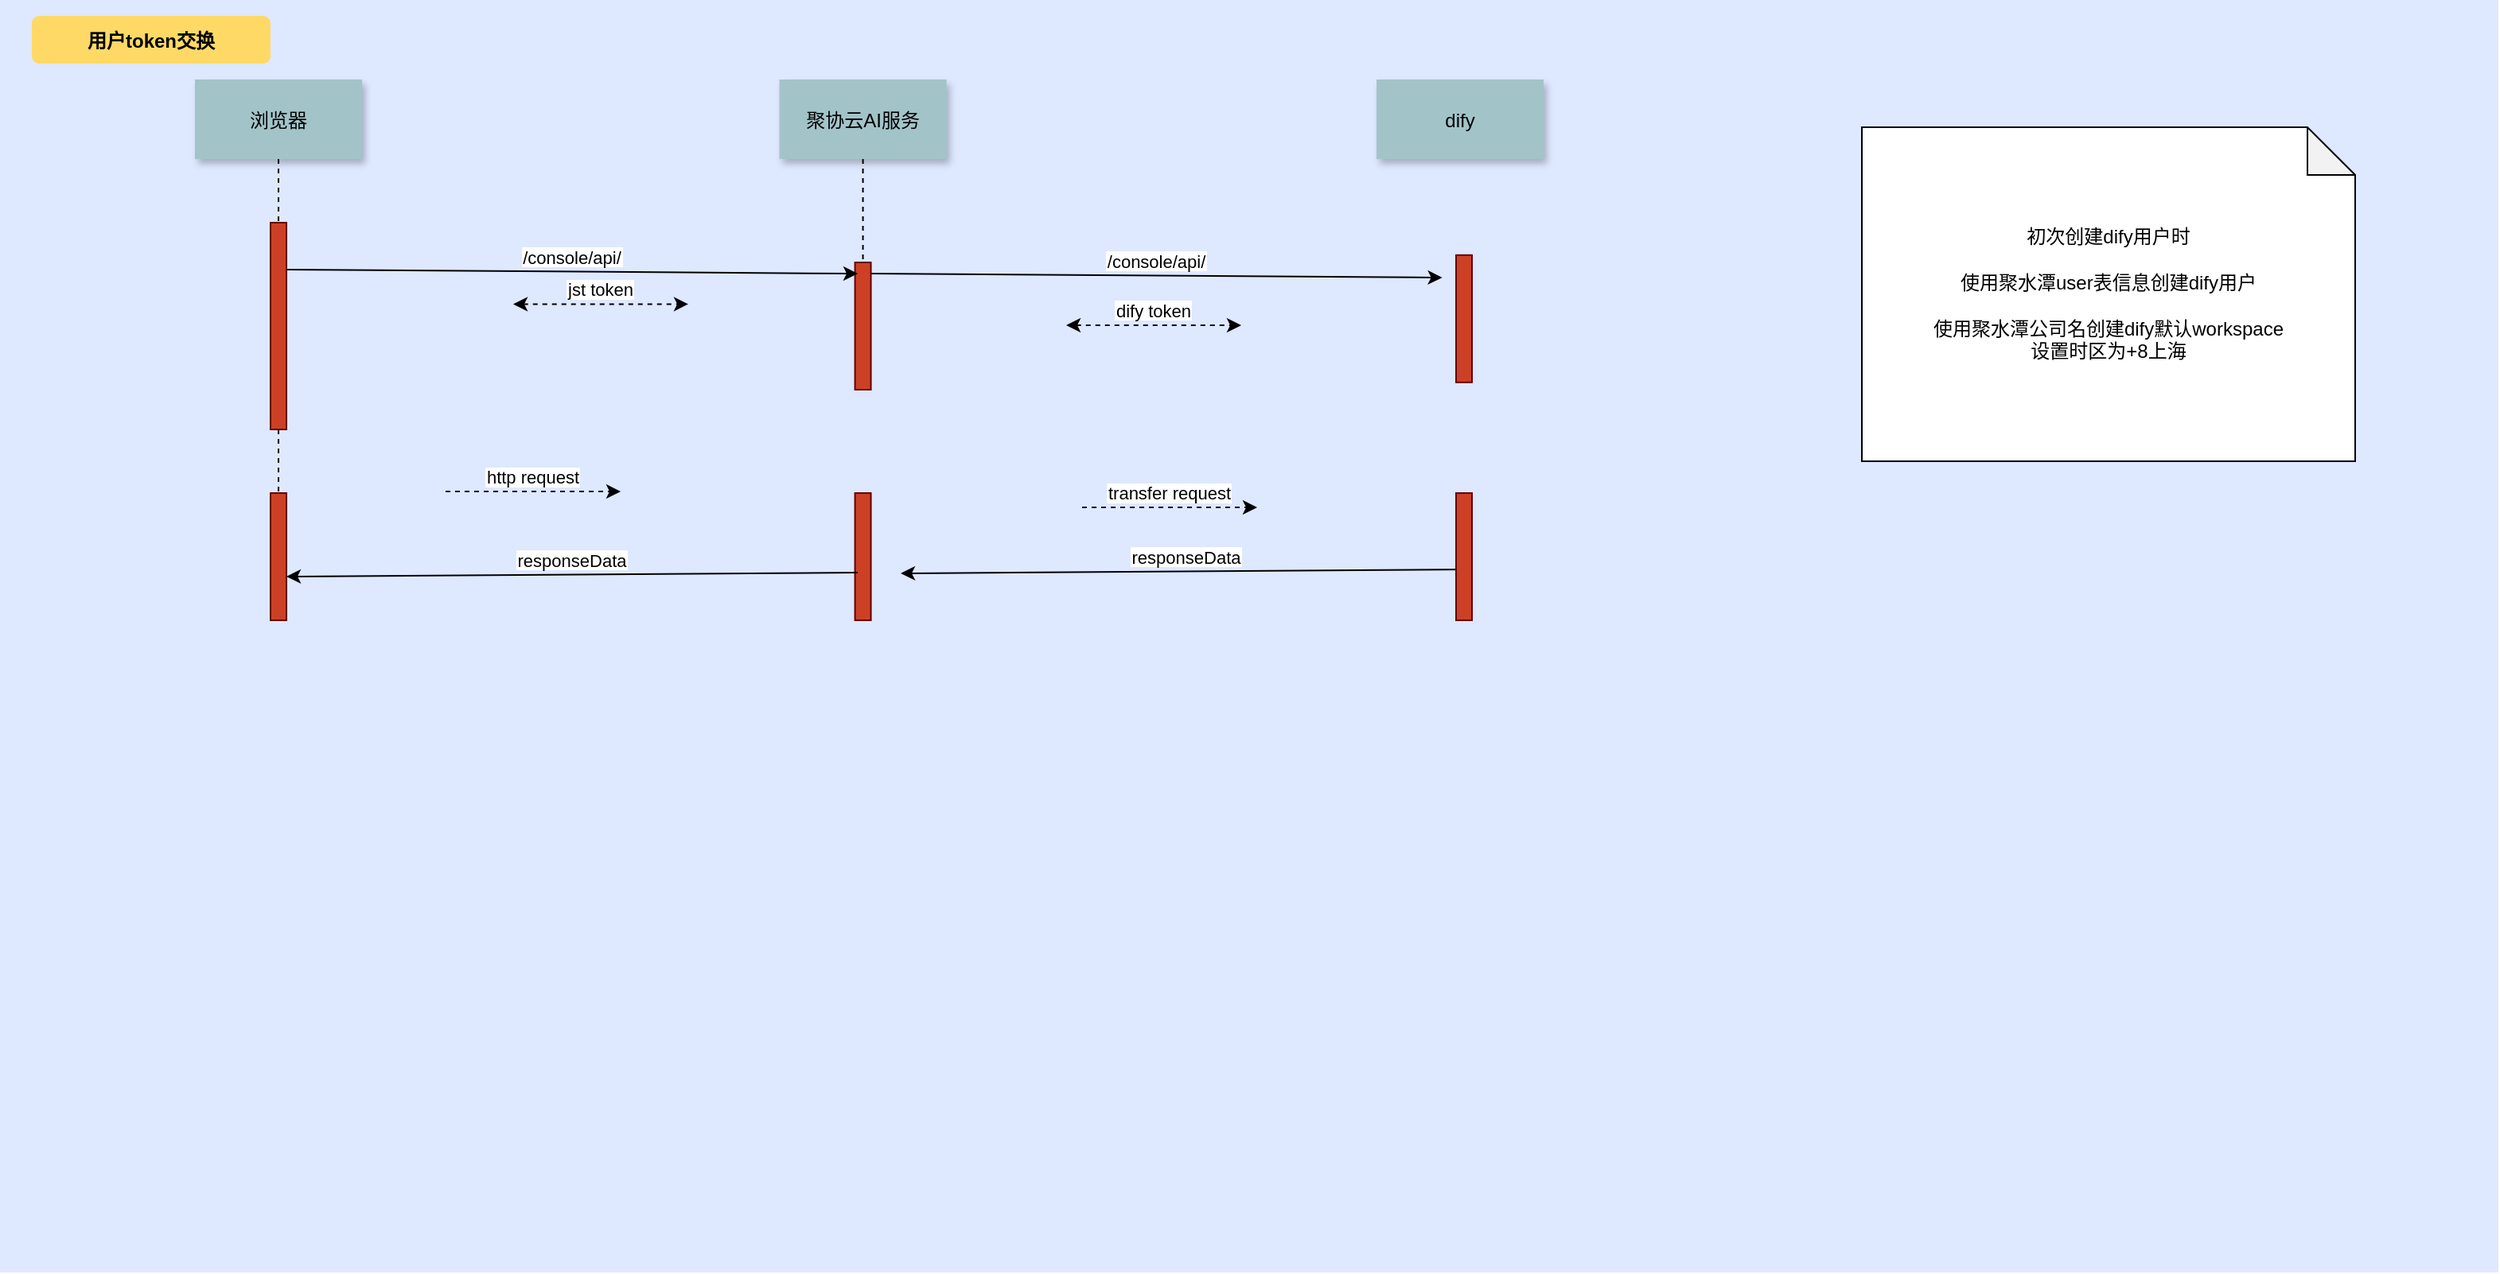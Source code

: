 <mxfile version="24.9.1">
  <diagram name="Page-1" id="9361dd3d-8414-5efd-6122-117bd74ce7a7">
    <mxGraphModel dx="993" dy="523" grid="1" gridSize="10" guides="1" tooltips="1" connect="1" arrows="1" fold="1" page="0" pageScale="1.5" pageWidth="826" pageHeight="1169" background="none" math="0" shadow="0">
      <root>
        <mxCell id="0" />
        <mxCell id="1" parent="0" />
        <mxCell id="69" value="" style="fillColor=#DEE8FF;strokeColor=none;flipH=0;" parent="1" vertex="1">
          <mxGeometry x="30" y="10" width="1570" height="800" as="geometry" />
        </mxCell>
        <mxCell id="2" value="" style="fillColor=#CC4125;strokeColor=#660000" parent="1" vertex="1">
          <mxGeometry x="200" y="150" width="10" height="130" as="geometry" />
        </mxCell>
        <mxCell id="4" value="浏览器" style="shadow=1;fillColor=#A2C4C9;strokeColor=none" parent="1" vertex="1">
          <mxGeometry x="152.5" y="60" width="105" height="50" as="geometry" />
        </mxCell>
        <mxCell id="6" value="" style="fillColor=#CC4125;strokeColor=#660000" parent="1" vertex="1">
          <mxGeometry x="567.28" y="175" width="10" height="80" as="geometry" />
        </mxCell>
        <mxCell id="7" value="聚协云AI服务" style="shadow=1;fillColor=#A2C4C9;strokeColor=none" parent="1" vertex="1">
          <mxGeometry x="519.78" y="60" width="105" height="50" as="geometry" />
        </mxCell>
        <mxCell id="8" value="" style="edgeStyle=none;endArrow=none;dashed=1" parent="1" source="7" target="6" edge="1">
          <mxGeometry x="272.335" y="165" width="100" height="100" as="geometry">
            <mxPoint x="347.259" y="110" as="sourcePoint" />
            <mxPoint x="347.576" y="165" as="targetPoint" />
          </mxGeometry>
        </mxCell>
        <mxCell id="9" value="/console/api/" style="edgeStyle=none;verticalLabelPosition=top;verticalAlign=bottom;entryX=0.172;entryY=0.088;entryDx=0;entryDy=0;entryPerimeter=0;" parent="1" target="6" edge="1">
          <mxGeometry x="220" y="92" width="100" height="100" as="geometry">
            <mxPoint x="210" y="179.5" as="sourcePoint" />
            <mxPoint x="340" y="179.5" as="targetPoint" />
          </mxGeometry>
        </mxCell>
        <mxCell id="13" value="jst token" style="edgeStyle=none;verticalLabelPosition=top;verticalAlign=bottom;dashed=1;startArrow=classic;startFill=1;" parent="1" edge="1">
          <mxGeometry x="385.455" y="113.916" width="100" height="100" as="geometry">
            <mxPoint x="352.5" y="201.206" as="sourcePoint" />
            <mxPoint x="462.5" y="201.206" as="targetPoint" />
          </mxGeometry>
        </mxCell>
        <mxCell id="22" value="dify" style="shadow=1;fillColor=#A2C4C9;strokeColor=none" parent="1" vertex="1">
          <mxGeometry x="895" y="60" width="105" height="50" as="geometry" />
        </mxCell>
        <mxCell id="33" value="" style="edgeStyle=elbowEdgeStyle;elbow=horizontal;endArrow=none;dashed=1" parent="1" source="4" target="2" edge="1">
          <mxGeometry x="230.0" y="310" width="100" height="100" as="geometry">
            <mxPoint x="230.0" y="410" as="sourcePoint" />
            <mxPoint x="330" y="310" as="targetPoint" />
          </mxGeometry>
        </mxCell>
        <mxCell id="44" value="" style="edgeStyle=none;dashed=1;endArrow=none" parent="1" source="2" edge="1">
          <mxGeometry x="50" y="300" width="100" height="100" as="geometry">
            <mxPoint x="50" y="400" as="sourcePoint" />
            <mxPoint x="205" y="360" as="targetPoint" />
          </mxGeometry>
        </mxCell>
        <mxCell id="71" value="用户token交换" style="rounded=1;fontStyle=1;fillColor=#FFD966;strokeColor=none" parent="1" vertex="1">
          <mxGeometry x="50" y="20" width="150" height="30" as="geometry" />
        </mxCell>
        <mxCell id="piFBQGrTHLJiZOmbsbd1-90" value="" style="fillColor=#CC4125;strokeColor=#660000" parent="1" vertex="1">
          <mxGeometry x="945" y="170.394" width="10" height="80" as="geometry" />
        </mxCell>
        <mxCell id="piFBQGrTHLJiZOmbsbd1-100" value="/console/api/" style="edgeStyle=none;verticalLabelPosition=top;verticalAlign=bottom;entryX=0.172;entryY=0.088;entryDx=0;entryDy=0;entryPerimeter=0;" parent="1" edge="1">
          <mxGeometry x="220" y="92" width="100" height="100" as="geometry">
            <mxPoint x="577.28" y="182" as="sourcePoint" />
            <mxPoint x="936.28" y="184.5" as="targetPoint" />
          </mxGeometry>
        </mxCell>
        <mxCell id="piFBQGrTHLJiZOmbsbd1-109" value="dify token" style="edgeStyle=none;verticalLabelPosition=top;verticalAlign=bottom;dashed=1;startArrow=classic;startFill=1;" parent="1" edge="1">
          <mxGeometry x="385.455" y="113.916" width="100" height="100" as="geometry">
            <mxPoint x="700" y="214.496" as="sourcePoint" />
            <mxPoint x="810" y="214.496" as="targetPoint" />
          </mxGeometry>
        </mxCell>
        <mxCell id="piFBQGrTHLJiZOmbsbd1-110" value="&lt;div&gt;初次创建dify用户时&lt;/div&gt;&lt;div&gt;&lt;br&gt;&lt;/div&gt;使用聚水潭user表信息创建dify用户&lt;div&gt;&lt;br&gt;&lt;div&gt;使用聚水潭公司名创建dify默认workspace&lt;/div&gt;&lt;/div&gt;&lt;div&gt;设置时区为+8上海&lt;/div&gt;" style="shape=note;whiteSpace=wrap;html=1;backgroundOutline=1;darkOpacity=0.05;" parent="1" vertex="1">
          <mxGeometry x="1200" y="90" width="310" height="210" as="geometry" />
        </mxCell>
        <mxCell id="piFBQGrTHLJiZOmbsbd1-111" value="responseData" style="edgeStyle=none;verticalLabelPosition=top;verticalAlign=bottom;entryX=0.172;entryY=0.088;entryDx=0;entryDy=0;entryPerimeter=0;" parent="1" edge="1">
          <mxGeometry x="220" y="92" width="100" height="100" as="geometry">
            <mxPoint x="955" y="368" as="sourcePoint" />
            <mxPoint x="596" y="370.5" as="targetPoint" />
          </mxGeometry>
        </mxCell>
        <mxCell id="piFBQGrTHLJiZOmbsbd1-112" value="" style="fillColor=#CC4125;strokeColor=#660000" parent="1" vertex="1">
          <mxGeometry x="945" y="320.004" width="10" height="80" as="geometry" />
        </mxCell>
        <mxCell id="piFBQGrTHLJiZOmbsbd1-113" value="" style="fillColor=#CC4125;strokeColor=#660000" parent="1" vertex="1">
          <mxGeometry x="567.28" y="320.004" width="10" height="80" as="geometry" />
        </mxCell>
        <mxCell id="piFBQGrTHLJiZOmbsbd1-114" value="responseData" style="edgeStyle=none;verticalLabelPosition=top;verticalAlign=bottom;entryX=0.172;entryY=0.088;entryDx=0;entryDy=0;entryPerimeter=0;" parent="1" edge="1">
          <mxGeometry x="220" y="92" width="100" height="100" as="geometry">
            <mxPoint x="569" y="370" as="sourcePoint" />
            <mxPoint x="210" y="372.5" as="targetPoint" />
          </mxGeometry>
        </mxCell>
        <mxCell id="piFBQGrTHLJiZOmbsbd1-115" value="" style="fillColor=#CC4125;strokeColor=#660000" parent="1" vertex="1">
          <mxGeometry x="200" y="320.004" width="10" height="80" as="geometry" />
        </mxCell>
        <mxCell id="piFBQGrTHLJiZOmbsbd1-116" value="http request" style="edgeStyle=none;verticalLabelPosition=top;verticalAlign=bottom;dashed=1;startArrow=none;startFill=0;" parent="1" edge="1">
          <mxGeometry x="385.455" y="113.916" width="100" height="100" as="geometry">
            <mxPoint x="310" y="319.006" as="sourcePoint" />
            <mxPoint x="420" y="319.006" as="targetPoint" />
          </mxGeometry>
        </mxCell>
        <mxCell id="piFBQGrTHLJiZOmbsbd1-117" value="transfer request" style="edgeStyle=none;verticalLabelPosition=top;verticalAlign=bottom;dashed=1;startArrow=none;startFill=0;" parent="1" edge="1">
          <mxGeometry x="385.455" y="113.916" width="100" height="100" as="geometry">
            <mxPoint x="710" y="329.006" as="sourcePoint" />
            <mxPoint x="820" y="329.006" as="targetPoint" />
          </mxGeometry>
        </mxCell>
      </root>
    </mxGraphModel>
  </diagram>
</mxfile>

